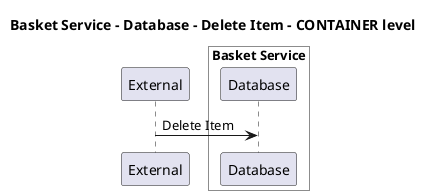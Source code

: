 @startuml

title Basket Service - Database - Delete Item - CONTAINER level

participant "External" as C4InterFlow.SoftwareSystems.ExternalSystem

box "Basket Service" #White
    participant "Database" as ECommercePlatform.SoftwareSystems.BasketService.Containers.Database
end box


C4InterFlow.SoftwareSystems.ExternalSystem -> ECommercePlatform.SoftwareSystems.BasketService.Containers.Database : Delete Item


@enduml
